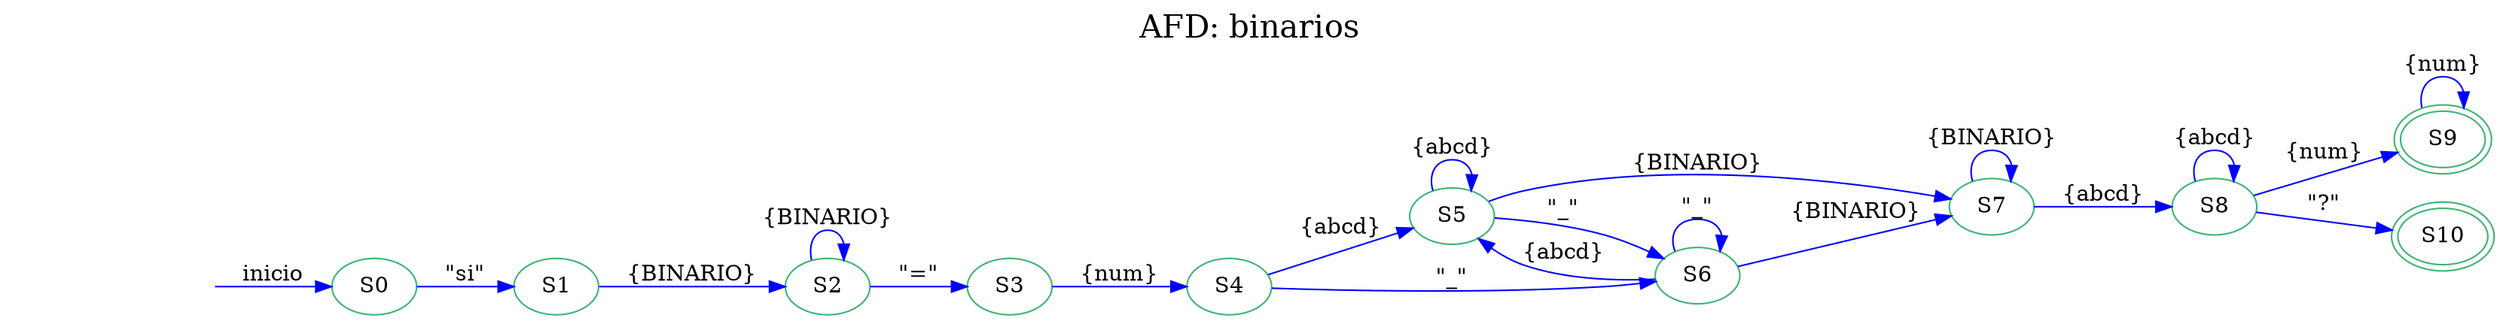 digraph AFD { 
graph [label="AFD: binarios", labelloc=t, fontsize=20];
rankdir=LR;
edge [color=blue];
node [color = mediumseagreen];
"S0"[ label=S0 ]
"S1"[ label=S1 ]
"S2"[ label=S2 ]
"S3"[ label=S3 ]
"S4"[ label=S4 ]
"S5"[ label=S5 ]
"S6"[ label=S6 ]
"S7"[ label=S7 ]
"S8"[ label=S8 ]
"S9"[ label=S9 ]
"S9"[peripheries=2]"S10"[ label=S10 ]
"S10"[peripheries=2]secret_node [style=invis]; 
 secret_node->"S0"[label = "inicio"]; 
"S0"->"S1"[label="\"si\"" ];
"S1"->"S2"[label="{BINARIO}" ];
"S2"->"S2"[label="{BINARIO}" ];
"S2"->"S3"[label="\"=\"" ];
"S3"->"S4"[label="{num}" ];
"S4"->"S5"[label="{abcd}" ];
"S4"->"S6"[label="\"_\"" ];
"S5"->"S7"[label="{BINARIO}" ];
"S5"->"S5"[label="{abcd}" ];
"S5"->"S6"[label="\"_\"" ];
"S6"->"S7"[label="{BINARIO}" ];
"S6"->"S5"[label="{abcd}" ];
"S6"->"S6"[label="\"_\"" ];
"S7"->"S7"[label="{BINARIO}" ];
"S7"->"S8"[label="{abcd}" ];
"S8"->"S9"[label="{num}" ];
"S8"->"S8"[label="{abcd}" ];
"S8"->"S10"[label="\"?\"" ];
"S9"->"S9"[label="{num}" ];

}